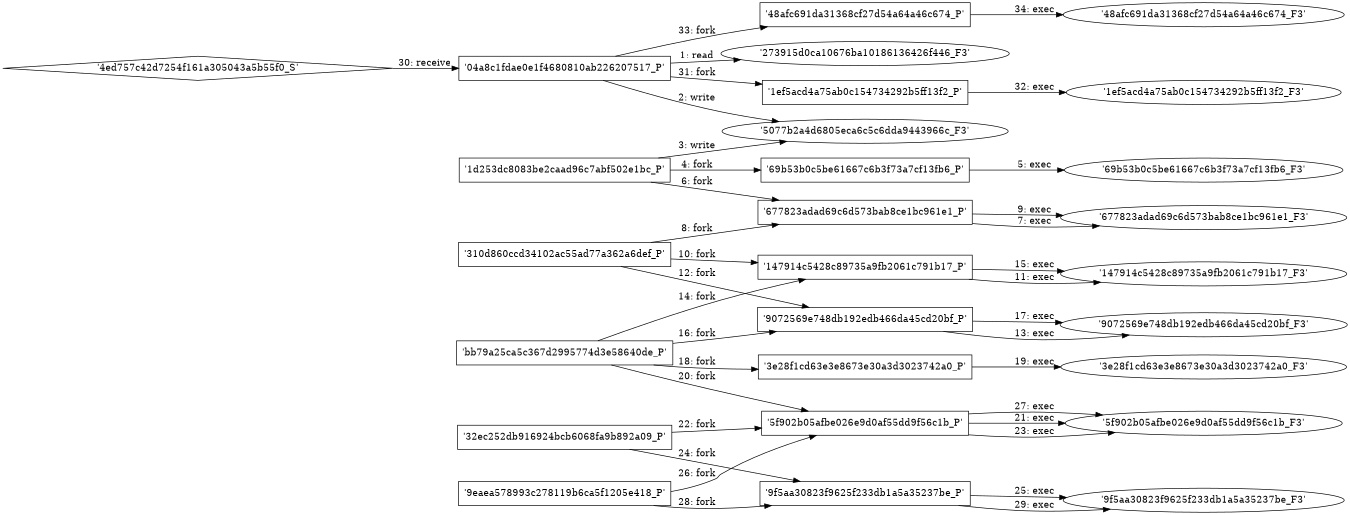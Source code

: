 digraph "D:\Learning\Paper\apt\基于CTI的攻击预警\Dataset\攻击图\ASGfromALLCTI\SamSam - The Evolution Continues Netting Over $325,000 in 4 Weeks.dot" {
rankdir="LR"
size="9"
fixedsize="false"
splines="true"
nodesep=0.3
ranksep=0
fontsize=10
overlap="scalexy"
engine= "neato"
	"'273915d0ca10676ba10186136426f446_F3'" [node_type=file shape=ellipse]
	"'04a8c1fdae0e1f4680810ab226207517_P'" [node_type=Process shape=box]
	"'04a8c1fdae0e1f4680810ab226207517_P'" -> "'273915d0ca10676ba10186136426f446_F3'" [label="1: read"]
	"'5077b2a4d6805eca6c5c6dda9443966c_F3'" [node_type=file shape=ellipse]
	"'04a8c1fdae0e1f4680810ab226207517_P'" [node_type=Process shape=box]
	"'04a8c1fdae0e1f4680810ab226207517_P'" -> "'5077b2a4d6805eca6c5c6dda9443966c_F3'" [label="2: write"]
	"'5077b2a4d6805eca6c5c6dda9443966c_F3'" [node_type=file shape=ellipse]
	"'1d253dc8083be2caad96c7abf502e1bc_P'" [node_type=Process shape=box]
	"'1d253dc8083be2caad96c7abf502e1bc_P'" -> "'5077b2a4d6805eca6c5c6dda9443966c_F3'" [label="3: write"]
	"'1d253dc8083be2caad96c7abf502e1bc_P'" [node_type=Process shape=box]
	"'69b53b0c5be61667c6b3f73a7cf13fb6_P'" [node_type=Process shape=box]
	"'1d253dc8083be2caad96c7abf502e1bc_P'" -> "'69b53b0c5be61667c6b3f73a7cf13fb6_P'" [label="4: fork"]
	"'69b53b0c5be61667c6b3f73a7cf13fb6_P'" [node_type=Process shape=box]
	"'69b53b0c5be61667c6b3f73a7cf13fb6_F3'" [node_type=File shape=ellipse]
	"'69b53b0c5be61667c6b3f73a7cf13fb6_P'" -> "'69b53b0c5be61667c6b3f73a7cf13fb6_F3'" [label="5: exec"]
	"'1d253dc8083be2caad96c7abf502e1bc_P'" [node_type=Process shape=box]
	"'677823adad69c6d573bab8ce1bc961e1_P'" [node_type=Process shape=box]
	"'1d253dc8083be2caad96c7abf502e1bc_P'" -> "'677823adad69c6d573bab8ce1bc961e1_P'" [label="6: fork"]
	"'677823adad69c6d573bab8ce1bc961e1_P'" [node_type=Process shape=box]
	"'677823adad69c6d573bab8ce1bc961e1_F3'" [node_type=File shape=ellipse]
	"'677823adad69c6d573bab8ce1bc961e1_P'" -> "'677823adad69c6d573bab8ce1bc961e1_F3'" [label="7: exec"]
	"'310d860ccd34102ac55ad77a362a6def_P'" [node_type=Process shape=box]
	"'677823adad69c6d573bab8ce1bc961e1_P'" [node_type=Process shape=box]
	"'310d860ccd34102ac55ad77a362a6def_P'" -> "'677823adad69c6d573bab8ce1bc961e1_P'" [label="8: fork"]
	"'677823adad69c6d573bab8ce1bc961e1_P'" [node_type=Process shape=box]
	"'677823adad69c6d573bab8ce1bc961e1_F3'" [node_type=File shape=ellipse]
	"'677823adad69c6d573bab8ce1bc961e1_P'" -> "'677823adad69c6d573bab8ce1bc961e1_F3'" [label="9: exec"]
	"'310d860ccd34102ac55ad77a362a6def_P'" [node_type=Process shape=box]
	"'147914c5428c89735a9fb2061c791b17_P'" [node_type=Process shape=box]
	"'310d860ccd34102ac55ad77a362a6def_P'" -> "'147914c5428c89735a9fb2061c791b17_P'" [label="10: fork"]
	"'147914c5428c89735a9fb2061c791b17_P'" [node_type=Process shape=box]
	"'147914c5428c89735a9fb2061c791b17_F3'" [node_type=File shape=ellipse]
	"'147914c5428c89735a9fb2061c791b17_P'" -> "'147914c5428c89735a9fb2061c791b17_F3'" [label="11: exec"]
	"'310d860ccd34102ac55ad77a362a6def_P'" [node_type=Process shape=box]
	"'9072569e748db192edb466da45cd20bf_P'" [node_type=Process shape=box]
	"'310d860ccd34102ac55ad77a362a6def_P'" -> "'9072569e748db192edb466da45cd20bf_P'" [label="12: fork"]
	"'9072569e748db192edb466da45cd20bf_P'" [node_type=Process shape=box]
	"'9072569e748db192edb466da45cd20bf_F3'" [node_type=File shape=ellipse]
	"'9072569e748db192edb466da45cd20bf_P'" -> "'9072569e748db192edb466da45cd20bf_F3'" [label="13: exec"]
	"'bb79a25ca5c367d2995774d3e58640de_P'" [node_type=Process shape=box]
	"'147914c5428c89735a9fb2061c791b17_P'" [node_type=Process shape=box]
	"'bb79a25ca5c367d2995774d3e58640de_P'" -> "'147914c5428c89735a9fb2061c791b17_P'" [label="14: fork"]
	"'147914c5428c89735a9fb2061c791b17_P'" [node_type=Process shape=box]
	"'147914c5428c89735a9fb2061c791b17_F3'" [node_type=File shape=ellipse]
	"'147914c5428c89735a9fb2061c791b17_P'" -> "'147914c5428c89735a9fb2061c791b17_F3'" [label="15: exec"]
	"'bb79a25ca5c367d2995774d3e58640de_P'" [node_type=Process shape=box]
	"'9072569e748db192edb466da45cd20bf_P'" [node_type=Process shape=box]
	"'bb79a25ca5c367d2995774d3e58640de_P'" -> "'9072569e748db192edb466da45cd20bf_P'" [label="16: fork"]
	"'9072569e748db192edb466da45cd20bf_P'" [node_type=Process shape=box]
	"'9072569e748db192edb466da45cd20bf_F3'" [node_type=File shape=ellipse]
	"'9072569e748db192edb466da45cd20bf_P'" -> "'9072569e748db192edb466da45cd20bf_F3'" [label="17: exec"]
	"'bb79a25ca5c367d2995774d3e58640de_P'" [node_type=Process shape=box]
	"'3e28f1cd63e3e8673e30a3d3023742a0_P'" [node_type=Process shape=box]
	"'bb79a25ca5c367d2995774d3e58640de_P'" -> "'3e28f1cd63e3e8673e30a3d3023742a0_P'" [label="18: fork"]
	"'3e28f1cd63e3e8673e30a3d3023742a0_P'" [node_type=Process shape=box]
	"'3e28f1cd63e3e8673e30a3d3023742a0_F3'" [node_type=File shape=ellipse]
	"'3e28f1cd63e3e8673e30a3d3023742a0_P'" -> "'3e28f1cd63e3e8673e30a3d3023742a0_F3'" [label="19: exec"]
	"'bb79a25ca5c367d2995774d3e58640de_P'" [node_type=Process shape=box]
	"'5f902b05afbe026e9d0af55dd9f56c1b_P'" [node_type=Process shape=box]
	"'bb79a25ca5c367d2995774d3e58640de_P'" -> "'5f902b05afbe026e9d0af55dd9f56c1b_P'" [label="20: fork"]
	"'5f902b05afbe026e9d0af55dd9f56c1b_P'" [node_type=Process shape=box]
	"'5f902b05afbe026e9d0af55dd9f56c1b_F3'" [node_type=File shape=ellipse]
	"'5f902b05afbe026e9d0af55dd9f56c1b_P'" -> "'5f902b05afbe026e9d0af55dd9f56c1b_F3'" [label="21: exec"]
	"'32ec252db916924bcb6068fa9b892a09_P'" [node_type=Process shape=box]
	"'5f902b05afbe026e9d0af55dd9f56c1b_P'" [node_type=Process shape=box]
	"'32ec252db916924bcb6068fa9b892a09_P'" -> "'5f902b05afbe026e9d0af55dd9f56c1b_P'" [label="22: fork"]
	"'5f902b05afbe026e9d0af55dd9f56c1b_P'" [node_type=Process shape=box]
	"'5f902b05afbe026e9d0af55dd9f56c1b_F3'" [node_type=File shape=ellipse]
	"'5f902b05afbe026e9d0af55dd9f56c1b_P'" -> "'5f902b05afbe026e9d0af55dd9f56c1b_F3'" [label="23: exec"]
	"'32ec252db916924bcb6068fa9b892a09_P'" [node_type=Process shape=box]
	"'9f5aa30823f9625f233db1a5a35237be_P'" [node_type=Process shape=box]
	"'32ec252db916924bcb6068fa9b892a09_P'" -> "'9f5aa30823f9625f233db1a5a35237be_P'" [label="24: fork"]
	"'9f5aa30823f9625f233db1a5a35237be_P'" [node_type=Process shape=box]
	"'9f5aa30823f9625f233db1a5a35237be_F3'" [node_type=File shape=ellipse]
	"'9f5aa30823f9625f233db1a5a35237be_P'" -> "'9f5aa30823f9625f233db1a5a35237be_F3'" [label="25: exec"]
	"'9eaea578993c278119b6ca5f1205e418_P'" [node_type=Process shape=box]
	"'5f902b05afbe026e9d0af55dd9f56c1b_P'" [node_type=Process shape=box]
	"'9eaea578993c278119b6ca5f1205e418_P'" -> "'5f902b05afbe026e9d0af55dd9f56c1b_P'" [label="26: fork"]
	"'5f902b05afbe026e9d0af55dd9f56c1b_P'" [node_type=Process shape=box]
	"'5f902b05afbe026e9d0af55dd9f56c1b_F3'" [node_type=File shape=ellipse]
	"'5f902b05afbe026e9d0af55dd9f56c1b_P'" -> "'5f902b05afbe026e9d0af55dd9f56c1b_F3'" [label="27: exec"]
	"'9eaea578993c278119b6ca5f1205e418_P'" [node_type=Process shape=box]
	"'9f5aa30823f9625f233db1a5a35237be_P'" [node_type=Process shape=box]
	"'9eaea578993c278119b6ca5f1205e418_P'" -> "'9f5aa30823f9625f233db1a5a35237be_P'" [label="28: fork"]
	"'9f5aa30823f9625f233db1a5a35237be_P'" [node_type=Process shape=box]
	"'9f5aa30823f9625f233db1a5a35237be_F3'" [node_type=File shape=ellipse]
	"'9f5aa30823f9625f233db1a5a35237be_P'" -> "'9f5aa30823f9625f233db1a5a35237be_F3'" [label="29: exec"]
	"'04a8c1fdae0e1f4680810ab226207517_P'" [node_type=Process shape=box]
	"'4ed757c42d7254f161a305043a5b55f0_S'" [node_type=Socket shape=diamond]
	"'4ed757c42d7254f161a305043a5b55f0_S'" -> "'04a8c1fdae0e1f4680810ab226207517_P'" [label="30: receive"]
	"'04a8c1fdae0e1f4680810ab226207517_P'" [node_type=Process shape=box]
	"'1ef5acd4a75ab0c154734292b5ff13f2_P'" [node_type=Process shape=box]
	"'04a8c1fdae0e1f4680810ab226207517_P'" -> "'1ef5acd4a75ab0c154734292b5ff13f2_P'" [label="31: fork"]
	"'1ef5acd4a75ab0c154734292b5ff13f2_P'" [node_type=Process shape=box]
	"'1ef5acd4a75ab0c154734292b5ff13f2_F3'" [node_type=File shape=ellipse]
	"'1ef5acd4a75ab0c154734292b5ff13f2_P'" -> "'1ef5acd4a75ab0c154734292b5ff13f2_F3'" [label="32: exec"]
	"'04a8c1fdae0e1f4680810ab226207517_P'" [node_type=Process shape=box]
	"'48afc691da31368cf27d54a64a46c674_P'" [node_type=Process shape=box]
	"'04a8c1fdae0e1f4680810ab226207517_P'" -> "'48afc691da31368cf27d54a64a46c674_P'" [label="33: fork"]
	"'48afc691da31368cf27d54a64a46c674_P'" [node_type=Process shape=box]
	"'48afc691da31368cf27d54a64a46c674_F3'" [node_type=File shape=ellipse]
	"'48afc691da31368cf27d54a64a46c674_P'" -> "'48afc691da31368cf27d54a64a46c674_F3'" [label="34: exec"]
}
